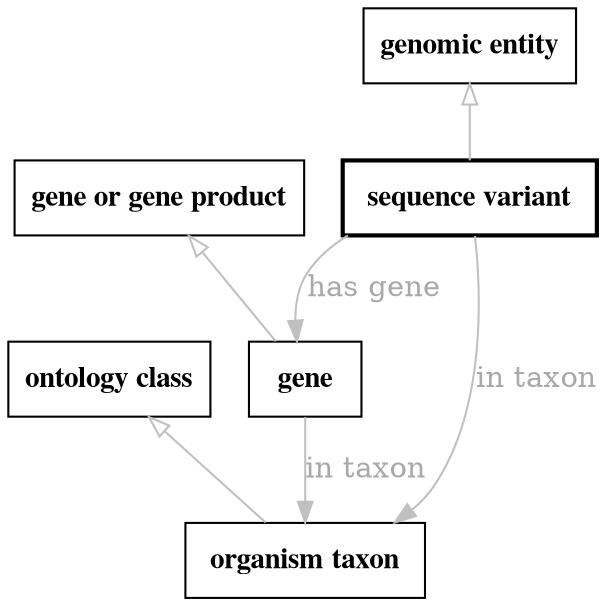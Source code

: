 // biolink model
digraph {
	graph [fontsize=32 penwidth=5]
	node [color=black fontname="times bold" shape=rectangle]
	edge [color=gray fontcolor=darkgray]
	"sequence variant" [label=" sequence variant " style=bold]
	"genomic entity" -> "sequence variant" [label="" arrowtail=onormal dir=back]
	"sequence variant" -> "organism taxon" [label="in taxon"]
	"organism taxon" [label=" organism taxon " style=solid]
	"ontology class" -> "organism taxon" [label="" arrowtail=onormal dir=back]
	"sequence variant" -> gene [label="has gene"]
	gene [label=" gene " style=solid]
	"gene or gene product" -> gene [label="" arrowtail=onormal dir=back]
	gene -> "organism taxon" [label="in taxon"]
}
